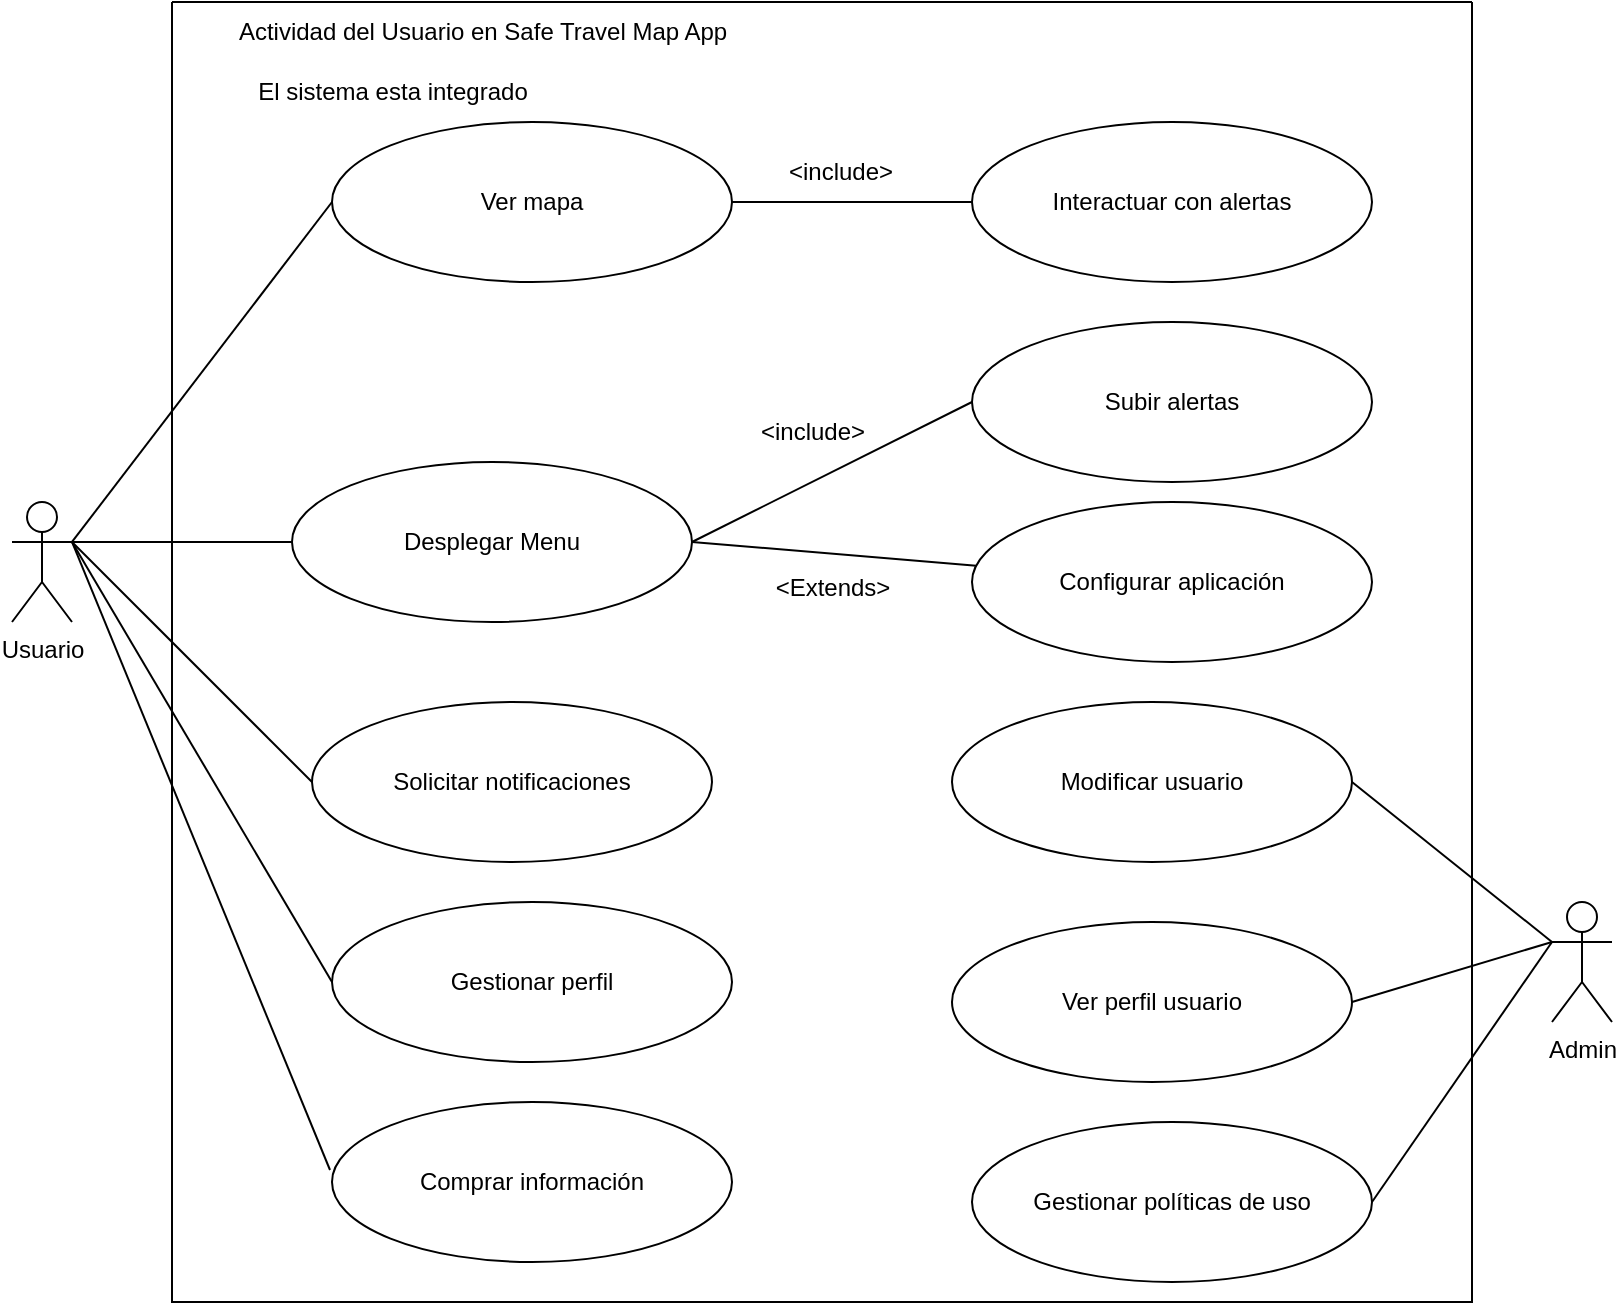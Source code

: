 <mxfile version="21.2.1" type="device">
  <diagram name="Página-1" id="tUFayI0OGgFE3A-N7nEt">
    <mxGraphModel dx="2261" dy="1951" grid="1" gridSize="10" guides="1" tooltips="1" connect="1" arrows="1" fold="1" page="1" pageScale="1" pageWidth="827" pageHeight="1169" math="0" shadow="0">
      <root>
        <mxCell id="0" />
        <mxCell id="1" parent="0" />
        <mxCell id="PYElZJ2SOIWXL_sXCQz9-2" value="Admin" style="shape=umlActor;verticalLabelPosition=bottom;verticalAlign=top;html=1;outlineConnect=0;" vertex="1" parent="1">
          <mxGeometry x="770" y="420" width="30" height="60" as="geometry" />
        </mxCell>
        <mxCell id="PYElZJ2SOIWXL_sXCQz9-3" value="Ver mapa" style="ellipse;whiteSpace=wrap;html=1;" vertex="1" parent="1">
          <mxGeometry x="160" y="30" width="200" height="80" as="geometry" />
        </mxCell>
        <mxCell id="PYElZJ2SOIWXL_sXCQz9-5" value="Desplegar Menu" style="ellipse;whiteSpace=wrap;html=1;" vertex="1" parent="1">
          <mxGeometry x="140" y="200" width="200" height="80" as="geometry" />
        </mxCell>
        <mxCell id="PYElZJ2SOIWXL_sXCQz9-9" value="Interactuar con alertas" style="ellipse;whiteSpace=wrap;html=1;" vertex="1" parent="1">
          <mxGeometry x="480" y="30" width="200" height="80" as="geometry" />
        </mxCell>
        <mxCell id="PYElZJ2SOIWXL_sXCQz9-11" value="Comprar&amp;nbsp;información " style="ellipse;whiteSpace=wrap;html=1;" vertex="1" parent="1">
          <mxGeometry x="160" y="520" width="200" height="80" as="geometry" />
        </mxCell>
        <mxCell id="PYElZJ2SOIWXL_sXCQz9-12" value="" style="endArrow=none;html=1;rounded=0;exitX=1;exitY=0.333;exitDx=0;exitDy=0;exitPerimeter=0;entryX=0;entryY=0.5;entryDx=0;entryDy=0;" edge="1" parent="1" source="PYElZJ2SOIWXL_sXCQz9-1" target="PYElZJ2SOIWXL_sXCQz9-3">
          <mxGeometry width="50" height="50" relative="1" as="geometry">
            <mxPoint x="390" y="420" as="sourcePoint" />
            <mxPoint x="440" y="370" as="targetPoint" />
          </mxGeometry>
        </mxCell>
        <mxCell id="PYElZJ2SOIWXL_sXCQz9-13" value="" style="endArrow=none;html=1;rounded=0;exitX=1;exitY=0.5;exitDx=0;exitDy=0;" edge="1" parent="1" source="PYElZJ2SOIWXL_sXCQz9-3" target="PYElZJ2SOIWXL_sXCQz9-9">
          <mxGeometry width="50" height="50" relative="1" as="geometry">
            <mxPoint x="390" y="420" as="sourcePoint" />
            <mxPoint x="440" y="370" as="targetPoint" />
          </mxGeometry>
        </mxCell>
        <mxCell id="PYElZJ2SOIWXL_sXCQz9-14" value="" style="endArrow=none;html=1;rounded=0;exitX=1;exitY=0.333;exitDx=0;exitDy=0;exitPerimeter=0;entryX=0;entryY=0.5;entryDx=0;entryDy=0;" edge="1" parent="1" source="PYElZJ2SOIWXL_sXCQz9-1" target="PYElZJ2SOIWXL_sXCQz9-5">
          <mxGeometry width="50" height="50" relative="1" as="geometry">
            <mxPoint x="390" y="420" as="sourcePoint" />
            <mxPoint x="440" y="370" as="targetPoint" />
          </mxGeometry>
        </mxCell>
        <mxCell id="PYElZJ2SOIWXL_sXCQz9-15" value="" style="endArrow=none;html=1;rounded=0;exitX=1;exitY=0.333;exitDx=0;exitDy=0;exitPerimeter=0;entryX=0;entryY=0.5;entryDx=0;entryDy=0;" edge="1" parent="1" source="PYElZJ2SOIWXL_sXCQz9-1" target="PYElZJ2SOIWXL_sXCQz9-6">
          <mxGeometry width="50" height="50" relative="1" as="geometry">
            <mxPoint x="390" y="420" as="sourcePoint" />
            <mxPoint x="440" y="370" as="targetPoint" />
          </mxGeometry>
        </mxCell>
        <mxCell id="PYElZJ2SOIWXL_sXCQz9-16" value="" style="endArrow=none;html=1;rounded=0;entryX=-0.005;entryY=0.425;entryDx=0;entryDy=0;entryPerimeter=0;exitX=1;exitY=0.333;exitDx=0;exitDy=0;exitPerimeter=0;" edge="1" parent="1" source="PYElZJ2SOIWXL_sXCQz9-1" target="PYElZJ2SOIWXL_sXCQz9-11">
          <mxGeometry width="50" height="50" relative="1" as="geometry">
            <mxPoint x="20" y="240" as="sourcePoint" />
            <mxPoint x="440" y="370" as="targetPoint" />
          </mxGeometry>
        </mxCell>
        <mxCell id="PYElZJ2SOIWXL_sXCQz9-17" value="" style="endArrow=none;html=1;rounded=0;entryX=0;entryY=0.333;entryDx=0;entryDy=0;entryPerimeter=0;exitX=1;exitY=0.5;exitDx=0;exitDy=0;" edge="1" parent="1" source="PYElZJ2SOIWXL_sXCQz9-7" target="PYElZJ2SOIWXL_sXCQz9-2">
          <mxGeometry width="50" height="50" relative="1" as="geometry">
            <mxPoint x="390" y="420" as="sourcePoint" />
            <mxPoint x="440" y="370" as="targetPoint" />
          </mxGeometry>
        </mxCell>
        <mxCell id="PYElZJ2SOIWXL_sXCQz9-18" value="" style="endArrow=none;html=1;rounded=0;entryX=0;entryY=0.333;entryDx=0;entryDy=0;entryPerimeter=0;exitX=1;exitY=0.5;exitDx=0;exitDy=0;" edge="1" parent="1" source="PYElZJ2SOIWXL_sXCQz9-8" target="PYElZJ2SOIWXL_sXCQz9-2">
          <mxGeometry width="50" height="50" relative="1" as="geometry">
            <mxPoint x="390" y="420" as="sourcePoint" />
            <mxPoint x="440" y="370" as="targetPoint" />
          </mxGeometry>
        </mxCell>
        <mxCell id="PYElZJ2SOIWXL_sXCQz9-20" value="&amp;lt;include&amp;gt;" style="text;html=1;align=center;verticalAlign=middle;resizable=0;points=[];autosize=1;strokeColor=none;fillColor=none;" vertex="1" parent="1">
          <mxGeometry x="374" y="40" width="80" height="30" as="geometry" />
        </mxCell>
        <mxCell id="PYElZJ2SOIWXL_sXCQz9-23" value="Subir alertas" style="ellipse;whiteSpace=wrap;html=1;" vertex="1" parent="1">
          <mxGeometry x="480" y="130" width="200" height="80" as="geometry" />
        </mxCell>
        <mxCell id="PYElZJ2SOIWXL_sXCQz9-24" value="Configurar aplicación" style="ellipse;whiteSpace=wrap;html=1;" vertex="1" parent="1">
          <mxGeometry x="480" y="220" width="200" height="80" as="geometry" />
        </mxCell>
        <mxCell id="PYElZJ2SOIWXL_sXCQz9-25" value="" style="endArrow=none;html=1;rounded=0;exitX=1;exitY=0.5;exitDx=0;exitDy=0;entryX=0;entryY=0.5;entryDx=0;entryDy=0;" edge="1" parent="1" source="PYElZJ2SOIWXL_sXCQz9-5" target="PYElZJ2SOIWXL_sXCQz9-23">
          <mxGeometry width="50" height="50" relative="1" as="geometry">
            <mxPoint x="390" y="390" as="sourcePoint" />
            <mxPoint x="440" y="340" as="targetPoint" />
          </mxGeometry>
        </mxCell>
        <mxCell id="PYElZJ2SOIWXL_sXCQz9-26" value="" style="endArrow=none;html=1;rounded=0;exitX=1;exitY=0.5;exitDx=0;exitDy=0;" edge="1" parent="1" source="PYElZJ2SOIWXL_sXCQz9-5" target="PYElZJ2SOIWXL_sXCQz9-24">
          <mxGeometry width="50" height="50" relative="1" as="geometry">
            <mxPoint x="390" y="390" as="sourcePoint" />
            <mxPoint x="440" y="340" as="targetPoint" />
          </mxGeometry>
        </mxCell>
        <mxCell id="PYElZJ2SOIWXL_sXCQz9-27" value="&amp;lt;include&amp;gt;" style="text;html=1;align=center;verticalAlign=middle;resizable=0;points=[];autosize=1;strokeColor=none;fillColor=none;" vertex="1" parent="1">
          <mxGeometry x="360" y="170" width="80" height="30" as="geometry" />
        </mxCell>
        <mxCell id="PYElZJ2SOIWXL_sXCQz9-28" value="&amp;lt;Extends&amp;gt;" style="text;html=1;align=center;verticalAlign=middle;resizable=0;points=[];autosize=1;strokeColor=none;fillColor=none;" vertex="1" parent="1">
          <mxGeometry x="370" y="248" width="80" height="30" as="geometry" />
        </mxCell>
        <mxCell id="PYElZJ2SOIWXL_sXCQz9-29" value="" style="swimlane;startSize=0;" vertex="1" parent="1">
          <mxGeometry x="80" y="-30" width="650" height="650" as="geometry" />
        </mxCell>
        <mxCell id="PYElZJ2SOIWXL_sXCQz9-32" value="El sistema esta integrado" style="text;html=1;align=center;verticalAlign=middle;resizable=0;points=[];autosize=1;strokeColor=none;fillColor=none;" vertex="1" parent="PYElZJ2SOIWXL_sXCQz9-29">
          <mxGeometry x="30" y="30" width="160" height="30" as="geometry" />
        </mxCell>
        <mxCell id="PYElZJ2SOIWXL_sXCQz9-33" value="Actividad del Usuario en Safe Travel Map App" style="text;html=1;align=center;verticalAlign=middle;resizable=0;points=[];autosize=1;strokeColor=none;fillColor=none;" vertex="1" parent="PYElZJ2SOIWXL_sXCQz9-29">
          <mxGeometry x="20" width="270" height="30" as="geometry" />
        </mxCell>
        <mxCell id="PYElZJ2SOIWXL_sXCQz9-6" value="Solicitar notificaciones" style="ellipse;whiteSpace=wrap;html=1;" vertex="1" parent="PYElZJ2SOIWXL_sXCQz9-29">
          <mxGeometry x="70" y="350" width="200" height="80" as="geometry" />
        </mxCell>
        <mxCell id="PYElZJ2SOIWXL_sXCQz9-34" value="Gestionar perfil" style="ellipse;whiteSpace=wrap;html=1;" vertex="1" parent="PYElZJ2SOIWXL_sXCQz9-29">
          <mxGeometry x="80" y="450" width="200" height="80" as="geometry" />
        </mxCell>
        <mxCell id="PYElZJ2SOIWXL_sXCQz9-7" value="Modificar usuario" style="ellipse;whiteSpace=wrap;html=1;" vertex="1" parent="PYElZJ2SOIWXL_sXCQz9-29">
          <mxGeometry x="390" y="350" width="200" height="80" as="geometry" />
        </mxCell>
        <mxCell id="PYElZJ2SOIWXL_sXCQz9-8" value="Gestionar políticas de uso" style="ellipse;whiteSpace=wrap;html=1;" vertex="1" parent="PYElZJ2SOIWXL_sXCQz9-29">
          <mxGeometry x="400" y="560" width="200" height="80" as="geometry" />
        </mxCell>
        <mxCell id="PYElZJ2SOIWXL_sXCQz9-36" value="Ver perfil usuario" style="ellipse;whiteSpace=wrap;html=1;" vertex="1" parent="PYElZJ2SOIWXL_sXCQz9-29">
          <mxGeometry x="390" y="460" width="200" height="80" as="geometry" />
        </mxCell>
        <mxCell id="PYElZJ2SOIWXL_sXCQz9-1" value="Usuario" style="shape=umlActor;verticalLabelPosition=bottom;verticalAlign=top;html=1;outlineConnect=0;" vertex="1" parent="1">
          <mxGeometry y="220" width="30" height="60" as="geometry" />
        </mxCell>
        <mxCell id="PYElZJ2SOIWXL_sXCQz9-35" value="" style="endArrow=none;html=1;rounded=0;exitX=1;exitY=0.333;exitDx=0;exitDy=0;exitPerimeter=0;entryX=0;entryY=0.5;entryDx=0;entryDy=0;" edge="1" parent="1" source="PYElZJ2SOIWXL_sXCQz9-1" target="PYElZJ2SOIWXL_sXCQz9-34">
          <mxGeometry width="50" height="50" relative="1" as="geometry">
            <mxPoint x="390" y="310" as="sourcePoint" />
            <mxPoint x="440" y="260" as="targetPoint" />
          </mxGeometry>
        </mxCell>
        <mxCell id="PYElZJ2SOIWXL_sXCQz9-37" value="" style="endArrow=none;html=1;rounded=0;exitX=1;exitY=0.5;exitDx=0;exitDy=0;" edge="1" parent="1" source="PYElZJ2SOIWXL_sXCQz9-36">
          <mxGeometry width="50" height="50" relative="1" as="geometry">
            <mxPoint x="390" y="310" as="sourcePoint" />
            <mxPoint x="770" y="440" as="targetPoint" />
          </mxGeometry>
        </mxCell>
      </root>
    </mxGraphModel>
  </diagram>
</mxfile>
